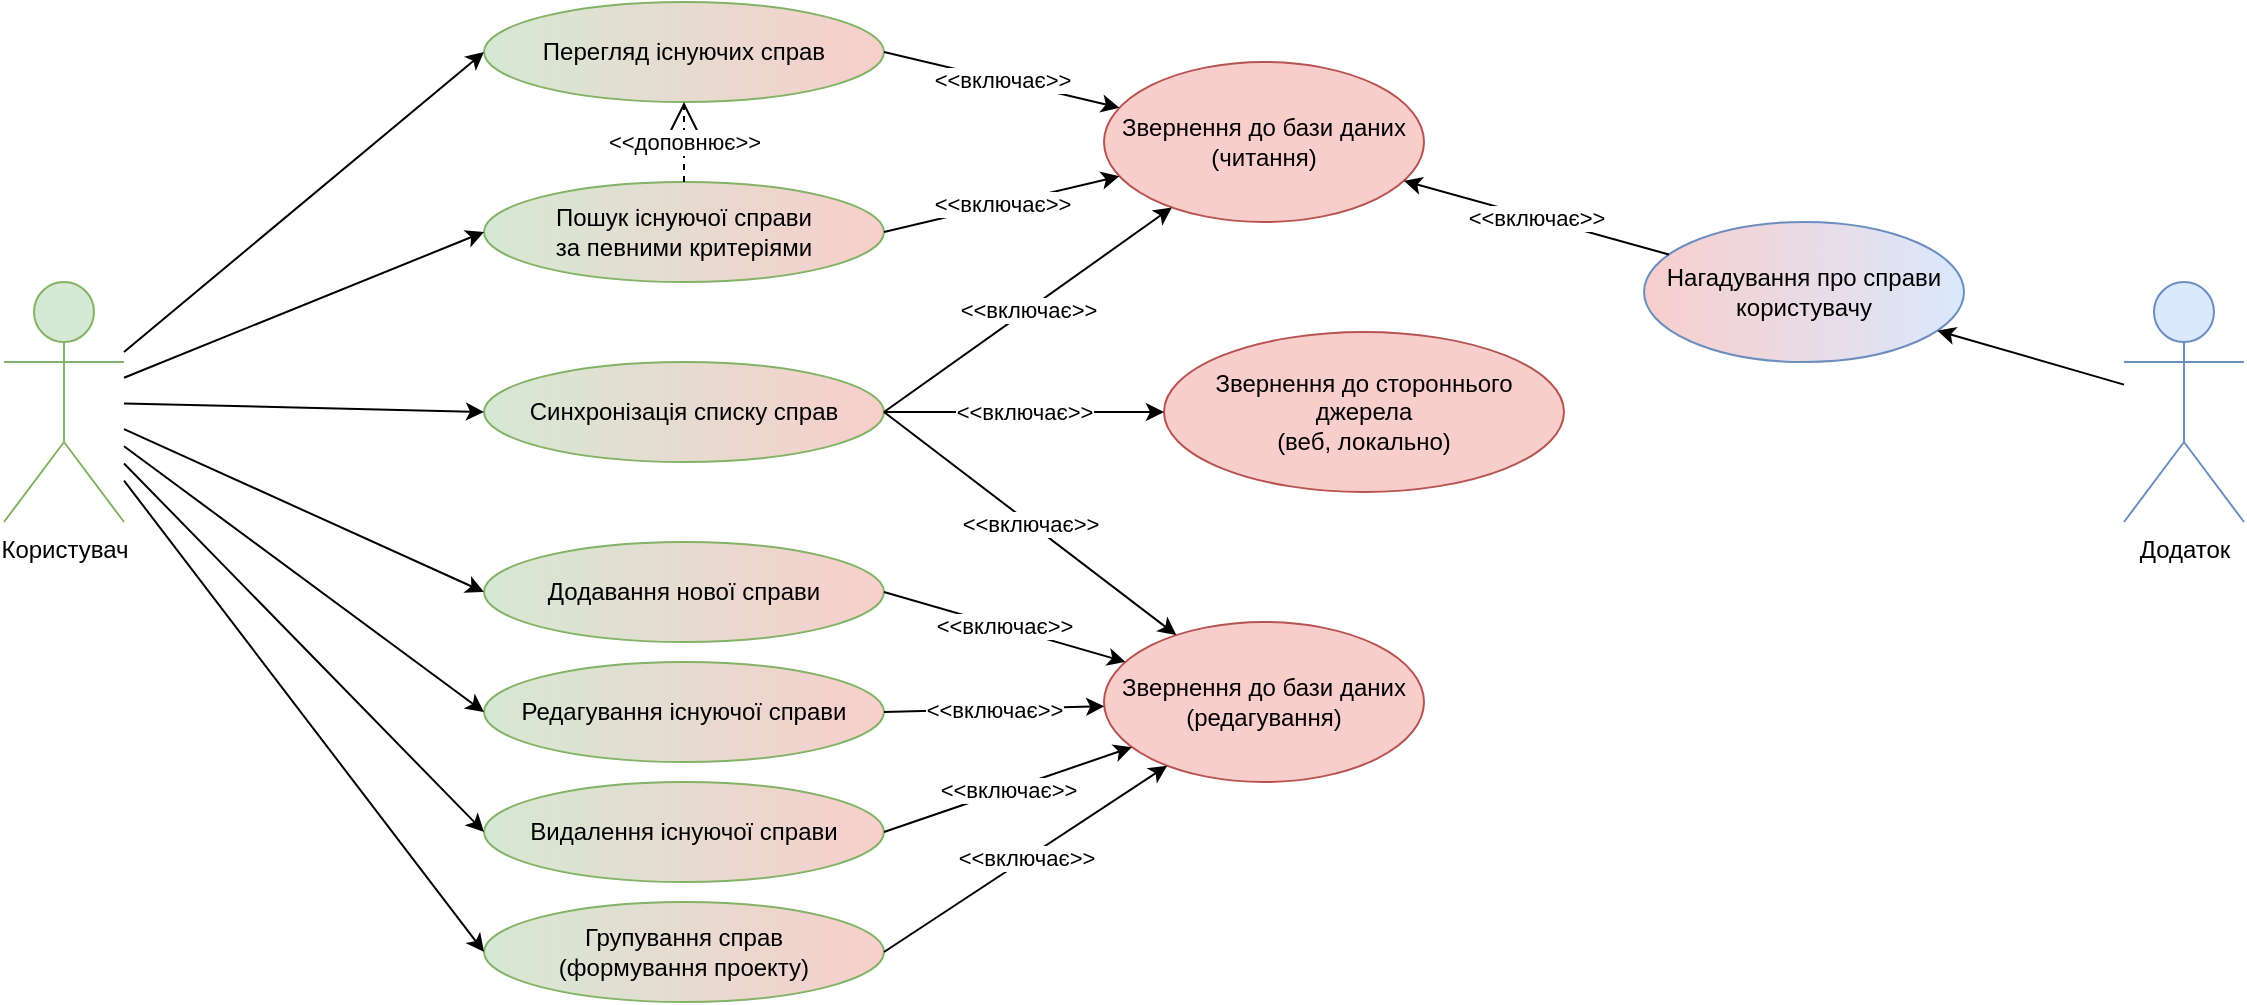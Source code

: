 <mxfile version="19.0.3" type="device"><diagram id="0klQWdbV1ITokMp6gEwH" name="Page-1"><mxGraphModel dx="1182" dy="848" grid="1" gridSize="10" guides="1" tooltips="1" connect="1" arrows="1" fold="1" page="1" pageScale="1" pageWidth="1654" pageHeight="1169" math="0" shadow="0"><root><mxCell id="0"/><mxCell id="1" parent="0"/><mxCell id="o4BTYNll7rTJmGfZKuYl-2" value="&lt;div&gt;Перегляд існуючих справ&lt;br&gt;&lt;/div&gt;" style="ellipse;whiteSpace=wrap;html=1;gradientDirection=east;fillColor=#d5e8d4;strokeColor=#82b366;gradientColor=#F8CECC;" parent="1" vertex="1"><mxGeometry x="530" y="320" width="200" height="50" as="geometry"/></mxCell><mxCell id="o4BTYNll7rTJmGfZKuYl-3" value="&lt;div&gt;Користувач&lt;/div&gt;" style="shape=umlActor;verticalLabelPosition=bottom;verticalAlign=top;html=1;fillColor=#d5e8d4;strokeColor=#82b366;" parent="1" vertex="1"><mxGeometry x="290" y="460" width="60" height="120" as="geometry"/></mxCell><mxCell id="o4BTYNll7rTJmGfZKuYl-4" value="&lt;div&gt;Додавання нової справи&lt;/div&gt;" style="ellipse;whiteSpace=wrap;html=1;fillColor=#d5e8d4;strokeColor=#82b366;gradientDirection=east;gradientColor=#F8CECC;" parent="1" vertex="1"><mxGeometry x="530" y="590" width="200" height="50" as="geometry"/></mxCell><mxCell id="o4BTYNll7rTJmGfZKuYl-5" value="Редагування існуючої справи" style="ellipse;whiteSpace=wrap;html=1;fillColor=#d5e8d4;strokeColor=#82b366;gradientDirection=east;gradientColor=#F8CECC;" parent="1" vertex="1"><mxGeometry x="530" y="650" width="200" height="50" as="geometry"/></mxCell><mxCell id="o4BTYNll7rTJmGfZKuYl-6" value="Видалення існуючої справи" style="ellipse;whiteSpace=wrap;html=1;fillColor=#d5e8d4;strokeColor=#82b366;gradientDirection=east;gradientColor=#F8CECC;" parent="1" vertex="1"><mxGeometry x="530" y="710" width="200" height="50" as="geometry"/></mxCell><mxCell id="o4BTYNll7rTJmGfZKuYl-7" value="&lt;div&gt;Пошук існуючої справи&lt;/div&gt;&lt;div&gt;за певними&lt;span style=&quot;background-color: initial;&quot;&gt;&amp;nbsp;критеріями&lt;/span&gt;&lt;/div&gt;" style="ellipse;whiteSpace=wrap;html=1;fillColor=#d5e8d4;strokeColor=#82b366;gradientDirection=east;gradientColor=#F8CECC;" parent="1" vertex="1"><mxGeometry x="530" y="410" width="200" height="50" as="geometry"/></mxCell><mxCell id="8amRu2Q2t6GuKcJ7XBfd-1" value="Групування справ&lt;br&gt;(формування проекту)" style="ellipse;whiteSpace=wrap;html=1;fillColor=#d5e8d4;strokeColor=#82b366;gradientDirection=east;gradientColor=#F8CECC;" parent="1" vertex="1"><mxGeometry x="530" y="770" width="200" height="50" as="geometry"/></mxCell><mxCell id="FUO7QqZUYCQZ6_dzwyph-1" value="" style="endArrow=classic;html=1;rounded=0;entryX=0;entryY=0.5;entryDx=0;entryDy=0;endFill=1;" parent="1" source="o4BTYNll7rTJmGfZKuYl-3" target="o4BTYNll7rTJmGfZKuYl-2" edge="1"><mxGeometry width="50" height="50" relative="1" as="geometry"><mxPoint x="600" y="560" as="sourcePoint"/><mxPoint x="650" y="510" as="targetPoint"/></mxGeometry></mxCell><mxCell id="FUO7QqZUYCQZ6_dzwyph-2" value="" style="endArrow=classic;html=1;rounded=0;entryX=0;entryY=0.5;entryDx=0;entryDy=0;endFill=1;" parent="1" source="o4BTYNll7rTJmGfZKuYl-3" target="o4BTYNll7rTJmGfZKuYl-4" edge="1"><mxGeometry width="50" height="50" relative="1" as="geometry"><mxPoint x="440" y="540" as="sourcePoint"/><mxPoint x="490" y="490" as="targetPoint"/></mxGeometry></mxCell><mxCell id="FUO7QqZUYCQZ6_dzwyph-3" value="" style="endArrow=classic;html=1;rounded=0;entryX=0;entryY=0.5;entryDx=0;entryDy=0;endFill=1;" parent="1" source="o4BTYNll7rTJmGfZKuYl-3" target="o4BTYNll7rTJmGfZKuYl-5" edge="1"><mxGeometry width="50" height="50" relative="1" as="geometry"><mxPoint x="470" y="560" as="sourcePoint"/><mxPoint x="520" y="510" as="targetPoint"/></mxGeometry></mxCell><mxCell id="FUO7QqZUYCQZ6_dzwyph-4" value="" style="endArrow=classic;html=1;rounded=0;entryX=0;entryY=0.5;entryDx=0;entryDy=0;endFill=1;" parent="1" source="o4BTYNll7rTJmGfZKuYl-3" target="o4BTYNll7rTJmGfZKuYl-6" edge="1"><mxGeometry width="50" height="50" relative="1" as="geometry"><mxPoint x="450" y="560" as="sourcePoint"/><mxPoint x="500" y="510" as="targetPoint"/></mxGeometry></mxCell><mxCell id="FUO7QqZUYCQZ6_dzwyph-5" value="" style="endArrow=classic;html=1;rounded=0;entryX=0;entryY=0.5;entryDx=0;entryDy=0;endFill=1;" parent="1" source="o4BTYNll7rTJmGfZKuYl-3" target="o4BTYNll7rTJmGfZKuYl-7" edge="1"><mxGeometry width="50" height="50" relative="1" as="geometry"><mxPoint x="500" y="600" as="sourcePoint"/><mxPoint x="550" y="550" as="targetPoint"/></mxGeometry></mxCell><mxCell id="FUO7QqZUYCQZ6_dzwyph-6" value="" style="endArrow=classic;html=1;rounded=0;entryX=0;entryY=0.5;entryDx=0;entryDy=0;endFill=1;" parent="1" source="o4BTYNll7rTJmGfZKuYl-3" target="8amRu2Q2t6GuKcJ7XBfd-1" edge="1"><mxGeometry width="50" height="50" relative="1" as="geometry"><mxPoint x="470" y="630" as="sourcePoint"/><mxPoint x="520" y="580" as="targetPoint"/></mxGeometry></mxCell><mxCell id="FUO7QqZUYCQZ6_dzwyph-7" value="Звернення до бази даних&lt;br&gt;(читання)" style="ellipse;whiteSpace=wrap;html=1;fillColor=#f8cecc;strokeColor=#b85450;" parent="1" vertex="1"><mxGeometry x="840" y="350" width="160" height="80" as="geometry"/></mxCell><mxCell id="FUO7QqZUYCQZ6_dzwyph-8" value="Звернення до бази даних (редагування)" style="ellipse;whiteSpace=wrap;html=1;fillColor=#f8cecc;strokeColor=#b85450;" parent="1" vertex="1"><mxGeometry x="840" y="630" width="160" height="80" as="geometry"/></mxCell><mxCell id="FUO7QqZUYCQZ6_dzwyph-9" value="&amp;lt;&amp;lt;включає&amp;gt;&amp;gt;" style="endArrow=none;html=1;rounded=0;entryX=1;entryY=0.5;entryDx=0;entryDy=0;startArrow=classic;startFill=1;" parent="1" source="FUO7QqZUYCQZ6_dzwyph-7" target="o4BTYNll7rTJmGfZKuYl-2" edge="1"><mxGeometry width="50" height="50" relative="1" as="geometry"><mxPoint x="620" y="560" as="sourcePoint"/><mxPoint x="670" y="510" as="targetPoint"/></mxGeometry></mxCell><mxCell id="FUO7QqZUYCQZ6_dzwyph-12" value="&amp;lt;&amp;lt;включає&amp;gt;&amp;gt;" style="endArrow=none;html=1;rounded=0;entryX=1;entryY=0.5;entryDx=0;entryDy=0;startArrow=classic;startFill=1;" parent="1" source="FUO7QqZUYCQZ6_dzwyph-7" target="o4BTYNll7rTJmGfZKuYl-7" edge="1"><mxGeometry width="50" height="50" relative="1" as="geometry"><mxPoint x="851.144" y="393.26" as="sourcePoint"/><mxPoint x="734.537" y="383.15" as="targetPoint"/></mxGeometry></mxCell><mxCell id="FUO7QqZUYCQZ6_dzwyph-13" value="&amp;lt;&amp;lt;включає&amp;gt;&amp;gt;" style="endArrow=none;html=1;rounded=0;entryX=1;entryY=0.5;entryDx=0;entryDy=0;startArrow=classic;startFill=1;" parent="1" source="FUO7QqZUYCQZ6_dzwyph-8" target="o4BTYNll7rTJmGfZKuYl-4" edge="1"><mxGeometry width="50" height="50" relative="1" as="geometry"><mxPoint x="860.381" y="643.328" as="sourcePoint"/><mxPoint x="730.458" y="524.343" as="targetPoint"/></mxGeometry></mxCell><mxCell id="FUO7QqZUYCQZ6_dzwyph-14" value="&amp;lt;&amp;lt;включає&amp;gt;&amp;gt;" style="endArrow=none;html=1;rounded=0;entryX=1;entryY=0.5;entryDx=0;entryDy=0;startArrow=classic;startFill=1;" parent="1" source="FUO7QqZUYCQZ6_dzwyph-8" target="o4BTYNll7rTJmGfZKuYl-5" edge="1"><mxGeometry width="50" height="50" relative="1" as="geometry"><mxPoint x="842.634" y="659.82" as="sourcePoint"/><mxPoint x="710.711" y="612.678" as="targetPoint"/></mxGeometry></mxCell><mxCell id="FUO7QqZUYCQZ6_dzwyph-15" value="&amp;lt;&amp;lt;включає&amp;gt;&amp;gt;" style="endArrow=none;html=1;rounded=0;entryX=1;entryY=0.5;entryDx=0;entryDy=0;startArrow=classic;startFill=1;" parent="1" source="FUO7QqZUYCQZ6_dzwyph-8" target="o4BTYNll7rTJmGfZKuYl-6" edge="1"><mxGeometry width="50" height="50" relative="1" as="geometry"><mxPoint x="844.933" y="683.828" as="sourcePoint"/><mxPoint x="740" y="655" as="targetPoint"/></mxGeometry></mxCell><mxCell id="FUO7QqZUYCQZ6_dzwyph-16" value="&amp;lt;&amp;lt;включає&amp;gt;&amp;gt;" style="endArrow=none;html=1;rounded=0;entryX=1;entryY=0.5;entryDx=0;entryDy=0;startArrow=classic;startFill=1;" parent="1" source="FUO7QqZUYCQZ6_dzwyph-8" target="8amRu2Q2t6GuKcJ7XBfd-1" edge="1"><mxGeometry width="50" height="50" relative="1" as="geometry"><mxPoint x="863.431" y="698.284" as="sourcePoint"/><mxPoint x="740" y="715" as="targetPoint"/></mxGeometry></mxCell><mxCell id="FUO7QqZUYCQZ6_dzwyph-18" value="Додаток" style="shape=umlActor;verticalLabelPosition=bottom;verticalAlign=top;html=1;fillColor=#dae8fc;strokeColor=#6c8ebf;" parent="1" vertex="1"><mxGeometry x="1350" y="460" width="60" height="120" as="geometry"/></mxCell><mxCell id="FUO7QqZUYCQZ6_dzwyph-19" value="&lt;div&gt;Нагадування про справи користувачу&lt;br&gt;&lt;/div&gt;" style="ellipse;whiteSpace=wrap;html=1;fillColor=#dae8fc;strokeColor=#6c8ebf;gradientDirection=west;gradientColor=#F8CECC;" parent="1" vertex="1"><mxGeometry x="1110" y="430" width="160" height="70" as="geometry"/></mxCell><mxCell id="FUO7QqZUYCQZ6_dzwyph-20" value="&amp;lt;&amp;lt;включає&amp;gt;&amp;gt;" style="endArrow=classic;html=1;rounded=0;endFill=1;" parent="1" source="FUO7QqZUYCQZ6_dzwyph-19" target="FUO7QqZUYCQZ6_dzwyph-7" edge="1"><mxGeometry width="50" height="50" relative="1" as="geometry"><mxPoint x="852.634" y="389.82" as="sourcePoint"/><mxPoint x="740" y="375" as="targetPoint"/></mxGeometry></mxCell><mxCell id="FUO7QqZUYCQZ6_dzwyph-21" value="" style="endArrow=classic;html=1;rounded=0;endFill=1;" parent="1" source="FUO7QqZUYCQZ6_dzwyph-18" target="FUO7QqZUYCQZ6_dzwyph-19" edge="1"><mxGeometry width="50" height="50" relative="1" as="geometry"><mxPoint x="440" y="514.231" as="sourcePoint"/><mxPoint x="540" y="495" as="targetPoint"/></mxGeometry></mxCell><mxCell id="FUO7QqZUYCQZ6_dzwyph-22" value="&amp;lt;&amp;lt;доповнює&amp;gt;&amp;gt;" style="endArrow=open;endSize=12;dashed=1;html=1;rounded=0;fontColor=#050505;strokeWidth=1;" parent="1" source="o4BTYNll7rTJmGfZKuYl-7" target="o4BTYNll7rTJmGfZKuYl-2" edge="1"><mxGeometry width="160" relative="1" as="geometry"><mxPoint x="590" y="400" as="sourcePoint"/><mxPoint x="750" y="400" as="targetPoint"/></mxGeometry></mxCell><mxCell id="e73dQ5UNbDGbqfEX-VAL-1" value="Синхронізація списку справ" style="ellipse;whiteSpace=wrap;html=1;gradientDirection=east;fillColor=#d5e8d4;strokeColor=#82b366;gradientColor=#F8CECC;" parent="1" vertex="1"><mxGeometry x="530" y="500" width="200" height="50" as="geometry"/></mxCell><mxCell id="e73dQ5UNbDGbqfEX-VAL-2" value="&amp;lt;&amp;lt;включає&amp;gt;&amp;gt;" style="endArrow=none;html=1;rounded=0;startArrow=classic;startFill=1;entryX=1;entryY=0.5;entryDx=0;entryDy=0;" parent="1" source="FUO7QqZUYCQZ6_dzwyph-8" target="e73dQ5UNbDGbqfEX-VAL-1" edge="1"><mxGeometry width="50" height="50" relative="1" as="geometry"><mxPoint x="857.701" y="947.123" as="sourcePoint"/><mxPoint x="730" y="895" as="targetPoint"/></mxGeometry></mxCell><mxCell id="e73dQ5UNbDGbqfEX-VAL-4" value="" style="endArrow=classic;html=1;rounded=0;entryX=0;entryY=0.5;entryDx=0;entryDy=0;endFill=1;" parent="1" source="o4BTYNll7rTJmGfZKuYl-3" target="e73dQ5UNbDGbqfEX-VAL-1" edge="1"><mxGeometry width="50" height="50" relative="1" as="geometry"><mxPoint x="360" y="536.429" as="sourcePoint"/><mxPoint x="540" y="575" as="targetPoint"/></mxGeometry></mxCell><mxCell id="e73dQ5UNbDGbqfEX-VAL-5" value="Звернення до стороннього джерела&lt;br&gt;(веб, локально)" style="ellipse;whiteSpace=wrap;html=1;fillColor=#f8cecc;strokeColor=#b85450;" parent="1" vertex="1"><mxGeometry x="870" y="485" width="200" height="80" as="geometry"/></mxCell><mxCell id="e73dQ5UNbDGbqfEX-VAL-6" value="&amp;lt;&amp;lt;включає&amp;gt;&amp;gt;" style="endArrow=none;html=1;rounded=0;startArrow=classic;startFill=1;entryX=1;entryY=0.5;entryDx=0;entryDy=0;" parent="1" source="e73dQ5UNbDGbqfEX-VAL-5" target="e73dQ5UNbDGbqfEX-VAL-1" edge="1"><mxGeometry width="50" height="50" relative="1" as="geometry"><mxPoint x="882.986" y="540.299" as="sourcePoint"/><mxPoint x="740" y="905" as="targetPoint"/></mxGeometry></mxCell><mxCell id="tRVJqUi1uOU-9XKnZvAi-1" value="&amp;lt;&amp;lt;включає&amp;gt;&amp;gt;" style="endArrow=none;html=1;rounded=0;startArrow=classic;startFill=1;entryX=1;entryY=0.5;entryDx=0;entryDy=0;" parent="1" source="FUO7QqZUYCQZ6_dzwyph-7" target="e73dQ5UNbDGbqfEX-VAL-1" edge="1"><mxGeometry width="50" height="50" relative="1" as="geometry"><mxPoint x="886.158" y="646.542" as="sourcePoint"/><mxPoint x="740" y="535" as="targetPoint"/></mxGeometry></mxCell></root></mxGraphModel></diagram></mxfile>